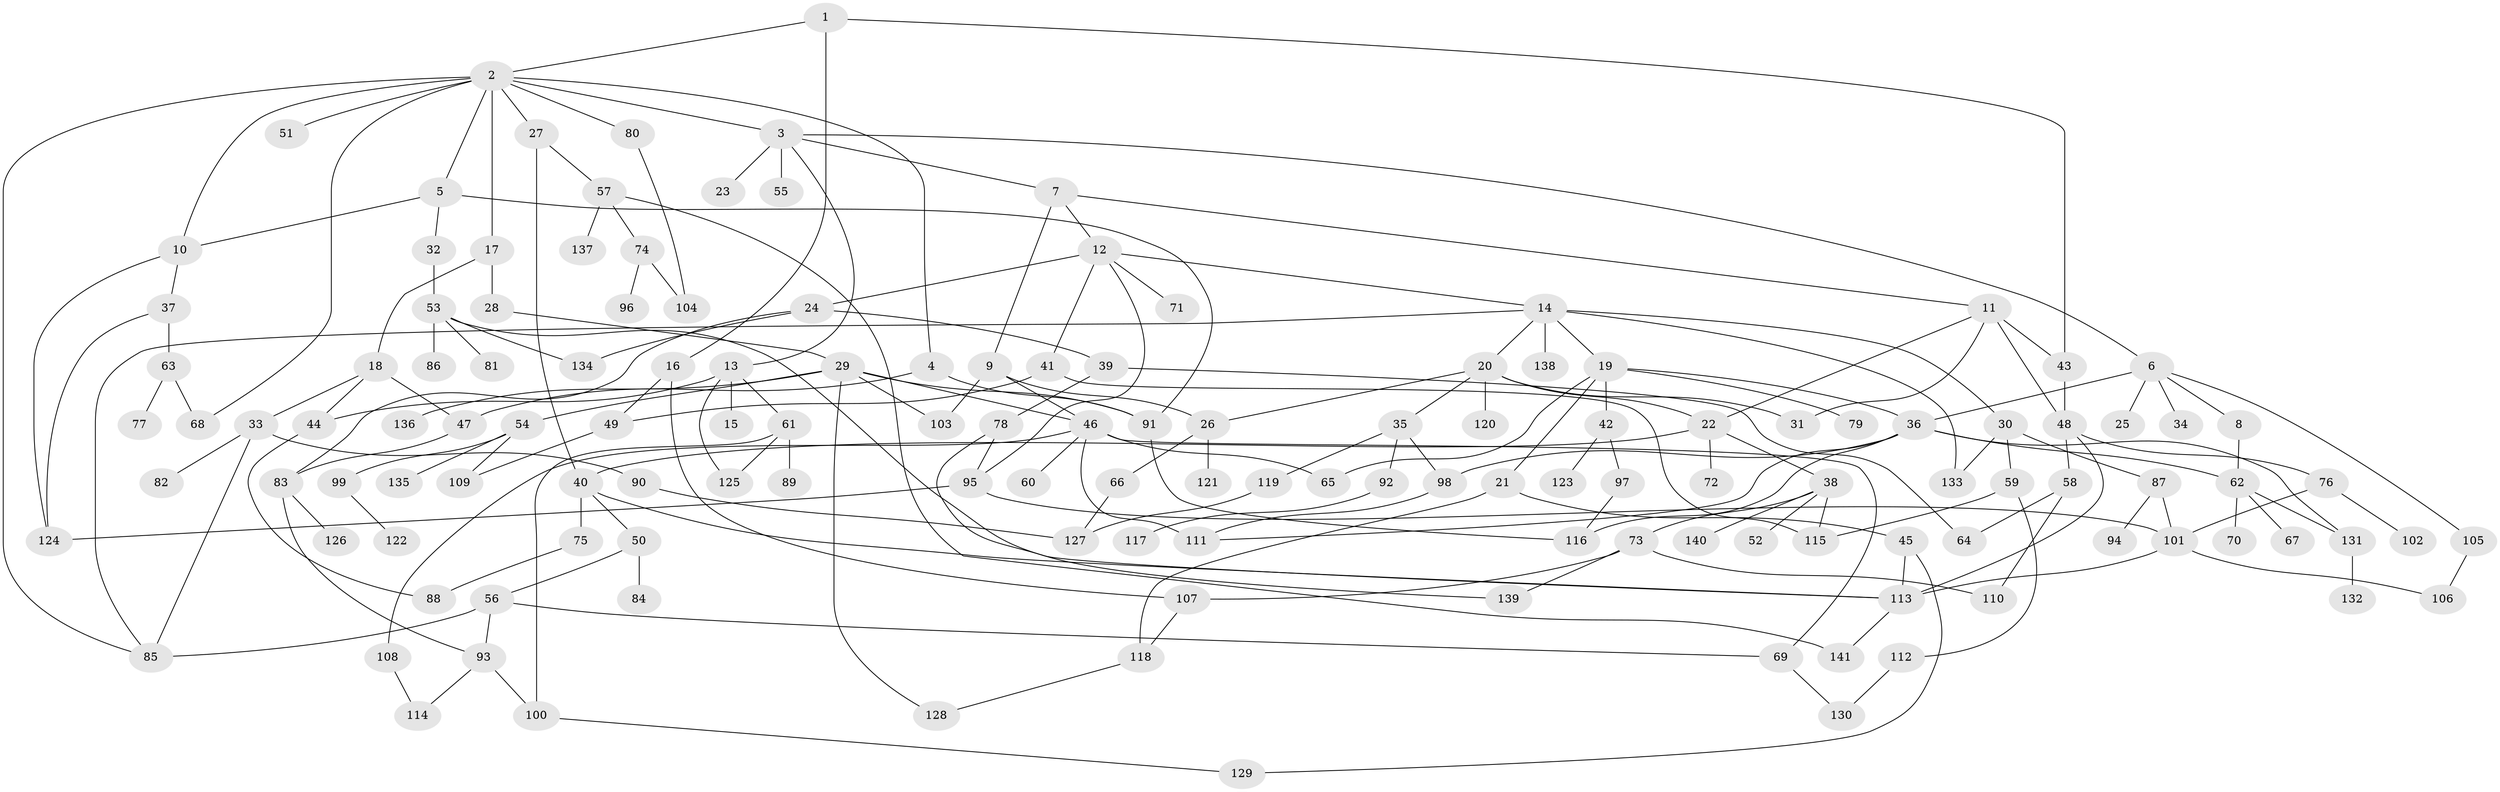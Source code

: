 // Generated by graph-tools (version 1.1) at 2025/10/02/27/25 16:10:51]
// undirected, 141 vertices, 201 edges
graph export_dot {
graph [start="1"]
  node [color=gray90,style=filled];
  1;
  2;
  3;
  4;
  5;
  6;
  7;
  8;
  9;
  10;
  11;
  12;
  13;
  14;
  15;
  16;
  17;
  18;
  19;
  20;
  21;
  22;
  23;
  24;
  25;
  26;
  27;
  28;
  29;
  30;
  31;
  32;
  33;
  34;
  35;
  36;
  37;
  38;
  39;
  40;
  41;
  42;
  43;
  44;
  45;
  46;
  47;
  48;
  49;
  50;
  51;
  52;
  53;
  54;
  55;
  56;
  57;
  58;
  59;
  60;
  61;
  62;
  63;
  64;
  65;
  66;
  67;
  68;
  69;
  70;
  71;
  72;
  73;
  74;
  75;
  76;
  77;
  78;
  79;
  80;
  81;
  82;
  83;
  84;
  85;
  86;
  87;
  88;
  89;
  90;
  91;
  92;
  93;
  94;
  95;
  96;
  97;
  98;
  99;
  100;
  101;
  102;
  103;
  104;
  105;
  106;
  107;
  108;
  109;
  110;
  111;
  112;
  113;
  114;
  115;
  116;
  117;
  118;
  119;
  120;
  121;
  122;
  123;
  124;
  125;
  126;
  127;
  128;
  129;
  130;
  131;
  132;
  133;
  134;
  135;
  136;
  137;
  138;
  139;
  140;
  141;
  1 -- 2;
  1 -- 16;
  1 -- 43;
  2 -- 3;
  2 -- 4;
  2 -- 5;
  2 -- 10;
  2 -- 17;
  2 -- 27;
  2 -- 51;
  2 -- 80;
  2 -- 68;
  2 -- 85;
  3 -- 6;
  3 -- 7;
  3 -- 13;
  3 -- 23;
  3 -- 55;
  4 -- 47;
  4 -- 91;
  5 -- 32;
  5 -- 91;
  5 -- 10;
  6 -- 8;
  6 -- 25;
  6 -- 34;
  6 -- 36;
  6 -- 105;
  7 -- 9;
  7 -- 11;
  7 -- 12;
  8 -- 62;
  9 -- 26;
  9 -- 46;
  9 -- 103;
  10 -- 37;
  10 -- 124;
  11 -- 22;
  11 -- 31;
  11 -- 43;
  11 -- 48;
  12 -- 14;
  12 -- 24;
  12 -- 41;
  12 -- 71;
  12 -- 95;
  13 -- 15;
  13 -- 61;
  13 -- 125;
  13 -- 44;
  14 -- 19;
  14 -- 20;
  14 -- 30;
  14 -- 85;
  14 -- 138;
  14 -- 133;
  16 -- 107;
  16 -- 49;
  17 -- 18;
  17 -- 28;
  18 -- 33;
  18 -- 44;
  18 -- 47;
  19 -- 21;
  19 -- 42;
  19 -- 79;
  19 -- 36;
  19 -- 65;
  20 -- 35;
  20 -- 120;
  20 -- 31;
  20 -- 26;
  20 -- 22;
  21 -- 45;
  21 -- 118;
  22 -- 38;
  22 -- 72;
  22 -- 40;
  24 -- 39;
  24 -- 83;
  24 -- 134;
  26 -- 66;
  26 -- 121;
  27 -- 40;
  27 -- 57;
  28 -- 29;
  29 -- 54;
  29 -- 103;
  29 -- 128;
  29 -- 136;
  29 -- 46;
  29 -- 91;
  30 -- 59;
  30 -- 87;
  30 -- 133;
  32 -- 53;
  33 -- 82;
  33 -- 90;
  33 -- 85;
  35 -- 92;
  35 -- 119;
  35 -- 98;
  36 -- 62;
  36 -- 98;
  36 -- 116;
  36 -- 131;
  36 -- 111;
  37 -- 63;
  37 -- 124;
  38 -- 52;
  38 -- 73;
  38 -- 140;
  38 -- 115;
  39 -- 78;
  39 -- 64;
  40 -- 50;
  40 -- 75;
  40 -- 113;
  41 -- 49;
  41 -- 115;
  42 -- 97;
  42 -- 123;
  43 -- 48;
  44 -- 88;
  45 -- 113;
  45 -- 129;
  46 -- 60;
  46 -- 65;
  46 -- 69;
  46 -- 108;
  46 -- 111;
  47 -- 83;
  48 -- 58;
  48 -- 76;
  48 -- 113;
  49 -- 109;
  50 -- 56;
  50 -- 84;
  53 -- 81;
  53 -- 86;
  53 -- 134;
  53 -- 113;
  54 -- 99;
  54 -- 135;
  54 -- 109;
  56 -- 69;
  56 -- 93;
  56 -- 85;
  57 -- 74;
  57 -- 137;
  57 -- 141;
  58 -- 64;
  58 -- 110;
  59 -- 112;
  59 -- 115;
  61 -- 89;
  61 -- 100;
  61 -- 125;
  62 -- 67;
  62 -- 70;
  62 -- 131;
  63 -- 68;
  63 -- 77;
  66 -- 127;
  69 -- 130;
  73 -- 107;
  73 -- 110;
  73 -- 139;
  74 -- 96;
  74 -- 104;
  75 -- 88;
  76 -- 101;
  76 -- 102;
  78 -- 139;
  78 -- 95;
  80 -- 104;
  83 -- 93;
  83 -- 126;
  87 -- 94;
  87 -- 101;
  90 -- 127;
  91 -- 116;
  92 -- 117;
  93 -- 100;
  93 -- 114;
  95 -- 124;
  95 -- 101;
  97 -- 116;
  98 -- 111;
  99 -- 122;
  100 -- 129;
  101 -- 106;
  101 -- 113;
  105 -- 106;
  107 -- 118;
  108 -- 114;
  112 -- 130;
  113 -- 141;
  118 -- 128;
  119 -- 127;
  131 -- 132;
}
